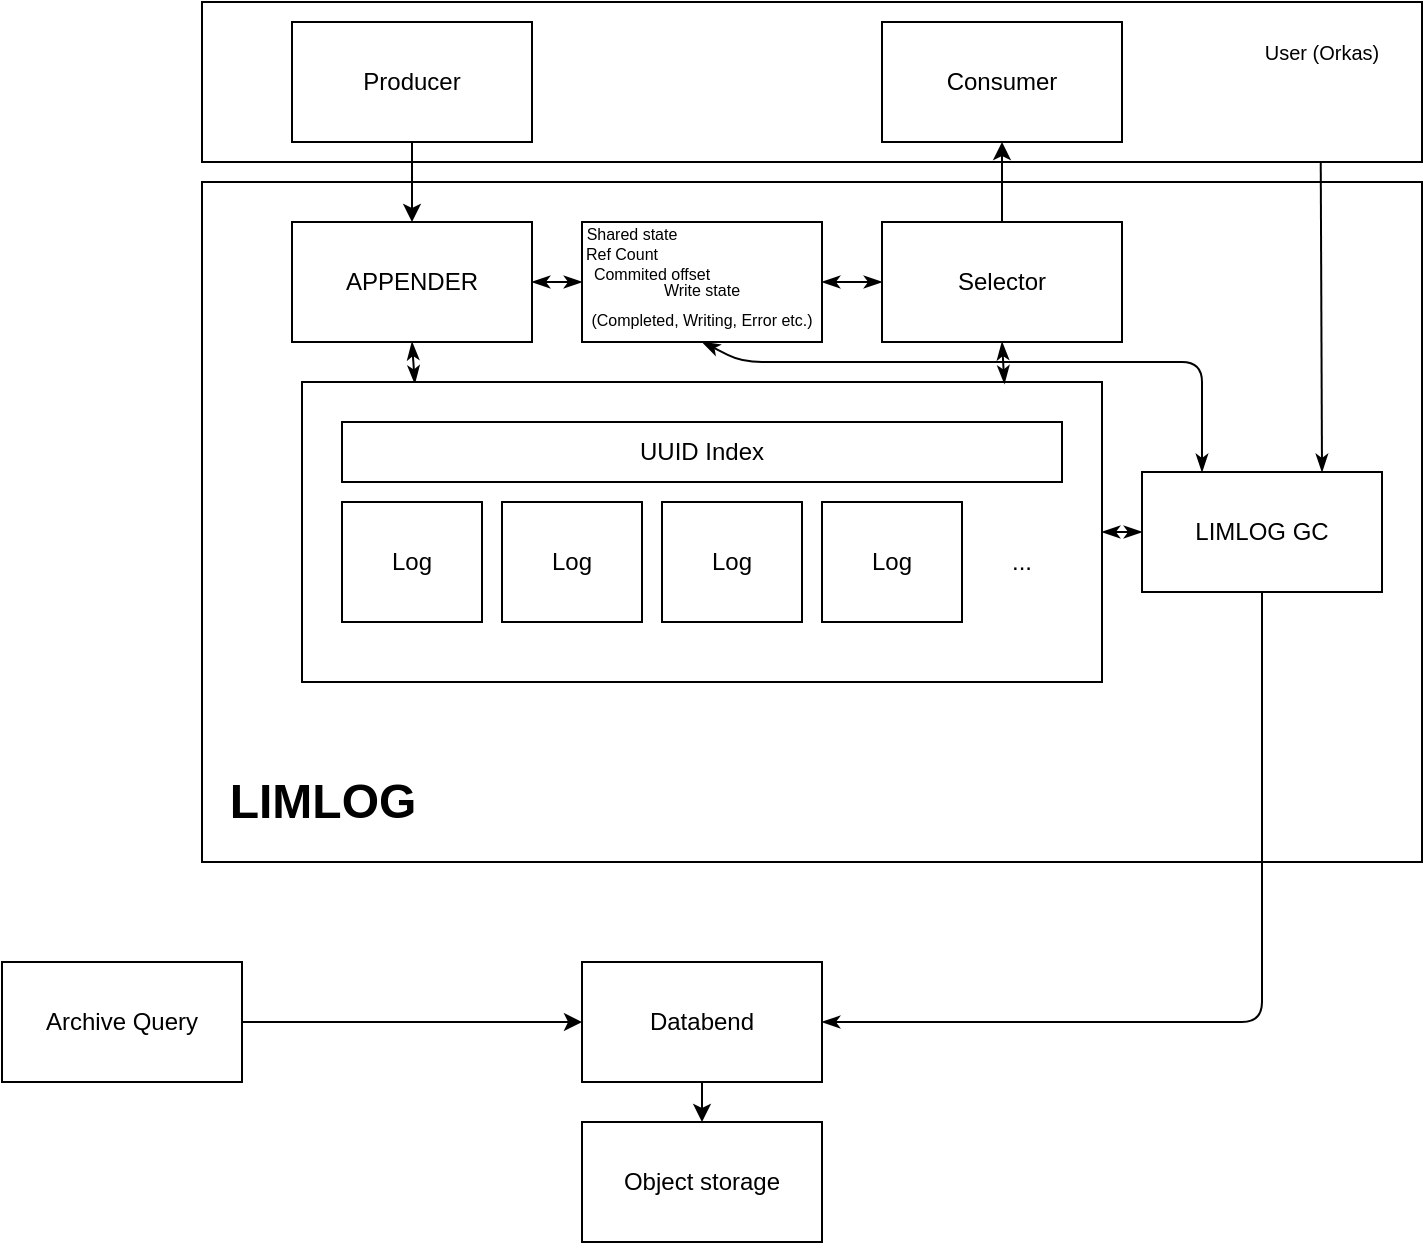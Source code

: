 <mxfile>
    <diagram id="uYy-zIBEbgbxhldHhscn" name="Page-1">
        <mxGraphModel dx="844" dy="805" grid="1" gridSize="10" guides="1" tooltips="1" connect="1" arrows="1" fold="1" page="1" pageScale="1" pageWidth="3300" pageHeight="4681" math="0" shadow="0">
            <root>
                <mxCell id="0"/>
                <mxCell id="1" parent="0"/>
                <mxCell id="56" value="" style="rounded=0;whiteSpace=wrap;html=1;" vertex="1" parent="1">
                    <mxGeometry x="180" y="40" width="610" height="80" as="geometry"/>
                </mxCell>
                <mxCell id="34" value="" style="rounded=0;whiteSpace=wrap;html=1;" parent="1" vertex="1">
                    <mxGeometry x="180" y="130" width="610" height="340" as="geometry"/>
                </mxCell>
                <mxCell id="47" style="edgeStyle=none;html=1;exitX=1;exitY=0.5;exitDx=0;exitDy=0;entryX=0;entryY=0;entryDx=0;entryDy=0;fontSize=8;startArrow=classicThin;startFill=1;endArrow=classicThin;endFill=1;" edge="1" parent="1" source="2" target="42">
                    <mxGeometry relative="1" as="geometry"/>
                </mxCell>
                <mxCell id="50" style="edgeStyle=none;html=1;exitX=0.5;exitY=1;exitDx=0;exitDy=0;entryX=0.141;entryY=0.005;entryDx=0;entryDy=0;entryPerimeter=0;fontSize=8;startArrow=classicThin;startFill=1;endArrow=classicThin;endFill=1;" edge="1" parent="1" source="2" target="5">
                    <mxGeometry relative="1" as="geometry"/>
                </mxCell>
                <mxCell id="2" value="APPENDER" style="rounded=0;whiteSpace=wrap;html=1;" parent="1" vertex="1">
                    <mxGeometry x="225" y="150" width="120" height="60" as="geometry"/>
                </mxCell>
                <mxCell id="4" style="edgeStyle=none;html=1;entryX=0.5;entryY=0;entryDx=0;entryDy=0;" parent="1" source="3" target="2" edge="1">
                    <mxGeometry relative="1" as="geometry"/>
                </mxCell>
                <mxCell id="3" value="Producer" style="rounded=0;whiteSpace=wrap;html=1;" parent="1" vertex="1">
                    <mxGeometry x="225" y="50" width="120" height="60" as="geometry"/>
                </mxCell>
                <mxCell id="5" value="" style="rounded=0;whiteSpace=wrap;html=1;" parent="1" vertex="1">
                    <mxGeometry x="230" y="230" width="400" height="150" as="geometry"/>
                </mxCell>
                <mxCell id="6" value="UUID Index" style="rounded=0;whiteSpace=wrap;html=1;" parent="1" vertex="1">
                    <mxGeometry x="250" y="250" width="360" height="30" as="geometry"/>
                </mxCell>
                <mxCell id="8" value="Log" style="rounded=0;whiteSpace=wrap;html=1;" parent="1" vertex="1">
                    <mxGeometry x="250" y="290" width="70" height="60" as="geometry"/>
                </mxCell>
                <mxCell id="9" value="Log" style="rounded=0;whiteSpace=wrap;html=1;" parent="1" vertex="1">
                    <mxGeometry x="330" y="290" width="70" height="60" as="geometry"/>
                </mxCell>
                <mxCell id="10" value="Log" style="rounded=0;whiteSpace=wrap;html=1;" parent="1" vertex="1">
                    <mxGeometry x="410" y="290" width="70" height="60" as="geometry"/>
                </mxCell>
                <mxCell id="11" value="Log" style="rounded=0;whiteSpace=wrap;html=1;" parent="1" vertex="1">
                    <mxGeometry x="490" y="290" width="70" height="60" as="geometry"/>
                </mxCell>
                <mxCell id="12" value="..." style="text;html=1;strokeColor=none;fillColor=none;align=center;verticalAlign=middle;whiteSpace=wrap;rounded=0;" parent="1" vertex="1">
                    <mxGeometry x="560" y="305" width="60" height="30" as="geometry"/>
                </mxCell>
                <mxCell id="22" style="edgeStyle=none;html=1;exitX=0.5;exitY=0;exitDx=0;exitDy=0;entryX=0.5;entryY=1;entryDx=0;entryDy=0;" parent="1" source="15" target="19" edge="1">
                    <mxGeometry relative="1" as="geometry"/>
                </mxCell>
                <mxCell id="51" style="edgeStyle=none;html=1;exitX=0.5;exitY=1;exitDx=0;exitDy=0;entryX=0.878;entryY=0.005;entryDx=0;entryDy=0;entryPerimeter=0;fontSize=8;startArrow=classicThin;startFill=1;endArrow=classicThin;endFill=1;" edge="1" parent="1" source="15" target="5">
                    <mxGeometry relative="1" as="geometry"/>
                </mxCell>
                <mxCell id="15" value="Selector" style="rounded=0;whiteSpace=wrap;html=1;" parent="1" vertex="1">
                    <mxGeometry x="520" y="150" width="120" height="60" as="geometry"/>
                </mxCell>
                <mxCell id="19" value="Consumer" style="rounded=0;whiteSpace=wrap;html=1;" parent="1" vertex="1">
                    <mxGeometry x="520" y="50" width="120" height="60" as="geometry"/>
                </mxCell>
                <mxCell id="31" style="edgeStyle=none;html=1;exitX=0.5;exitY=1;exitDx=0;exitDy=0;entryX=0.5;entryY=0;entryDx=0;entryDy=0;" parent="1" source="23" target="30" edge="1">
                    <mxGeometry relative="1" as="geometry"/>
                </mxCell>
                <mxCell id="23" value="Databend" style="rounded=0;whiteSpace=wrap;html=1;" parent="1" vertex="1">
                    <mxGeometry x="370" y="520" width="120" height="60" as="geometry"/>
                </mxCell>
                <mxCell id="54" value="" style="edgeStyle=none;html=1;fontSize=8;startArrow=classicThin;startFill=1;endArrow=classicThin;endFill=1;entryX=1;entryY=0.5;entryDx=0;entryDy=0;" edge="1" parent="1" source="24" target="5">
                    <mxGeometry relative="1" as="geometry"/>
                </mxCell>
                <mxCell id="55" style="edgeStyle=none;html=1;exitX=0.5;exitY=1;exitDx=0;exitDy=0;entryX=1;entryY=0.5;entryDx=0;entryDy=0;fontSize=8;startArrow=none;startFill=0;endArrow=classicThin;endFill=1;" edge="1" parent="1" source="24" target="23">
                    <mxGeometry relative="1" as="geometry">
                        <Array as="points">
                            <mxPoint x="710" y="550"/>
                        </Array>
                    </mxGeometry>
                </mxCell>
                <mxCell id="24" value="LIMLOG GC" style="rounded=0;whiteSpace=wrap;html=1;" parent="1" vertex="1">
                    <mxGeometry x="650" y="275" width="120" height="60" as="geometry"/>
                </mxCell>
                <mxCell id="30" value="Object storage" style="rounded=0;whiteSpace=wrap;html=1;" parent="1" vertex="1">
                    <mxGeometry x="370" y="600" width="120" height="60" as="geometry"/>
                </mxCell>
                <mxCell id="33" style="edgeStyle=none;html=1;exitX=1;exitY=0.5;exitDx=0;exitDy=0;entryX=0;entryY=0.5;entryDx=0;entryDy=0;" parent="1" target="23" edge="1">
                    <mxGeometry relative="1" as="geometry">
                        <mxPoint x="200" y="550" as="sourcePoint"/>
                    </mxGeometry>
                </mxCell>
                <mxCell id="32" value="Archive Query" style="rounded=0;whiteSpace=wrap;html=1;" parent="1" vertex="1">
                    <mxGeometry x="80" y="520" width="120" height="60" as="geometry"/>
                </mxCell>
                <mxCell id="36" value="LIMLOG" style="text;strokeColor=none;fillColor=none;html=1;fontSize=24;fontStyle=1;verticalAlign=middle;align=center;" parent="1" vertex="1">
                    <mxGeometry x="190" y="420" width="100" height="40" as="geometry"/>
                </mxCell>
                <mxCell id="48" style="edgeStyle=none;html=1;exitX=1;exitY=0;exitDx=0;exitDy=0;entryX=0;entryY=0.5;entryDx=0;entryDy=0;fontSize=8;startArrow=classicThin;startFill=1;endArrow=classicThin;endFill=1;" edge="1" parent="1" source="42" target="15">
                    <mxGeometry relative="1" as="geometry"/>
                </mxCell>
                <mxCell id="49" value="" style="group" vertex="1" connectable="0" parent="1">
                    <mxGeometry x="370" y="150" width="120" height="60" as="geometry"/>
                </mxCell>
                <mxCell id="37" value="" style="rounded=0;whiteSpace=wrap;html=1;" vertex="1" parent="49">
                    <mxGeometry width="120" height="60" as="geometry"/>
                </mxCell>
                <mxCell id="38" value="&lt;font style=&quot;font-size: 8px;&quot;&gt;Shared state&lt;/font&gt;" style="text;html=1;strokeColor=none;fillColor=none;align=center;verticalAlign=middle;whiteSpace=wrap;rounded=0;" vertex="1" parent="49">
                    <mxGeometry width="50" height="10" as="geometry"/>
                </mxCell>
                <mxCell id="39" value="&lt;span style=&quot;font-size: 8px;&quot;&gt;Ref Count&lt;/span&gt;" style="text;html=1;strokeColor=none;fillColor=none;align=center;verticalAlign=middle;whiteSpace=wrap;rounded=0;" vertex="1" parent="49">
                    <mxGeometry y="10" width="40" height="10" as="geometry"/>
                </mxCell>
                <mxCell id="41" value="&lt;span style=&quot;font-size: 8px;&quot;&gt;Commited offset&lt;/span&gt;" style="text;html=1;strokeColor=none;fillColor=none;align=center;verticalAlign=middle;whiteSpace=wrap;rounded=0;" vertex="1" parent="49">
                    <mxGeometry y="20" width="70" height="10" as="geometry"/>
                </mxCell>
                <mxCell id="42" value="&lt;span style=&quot;font-size: 8px;&quot;&gt;Write state &lt;br&gt;(Completed, Writing, Error etc.)&lt;/span&gt;" style="text;html=1;strokeColor=none;fillColor=none;align=center;verticalAlign=middle;whiteSpace=wrap;rounded=0;" vertex="1" parent="49">
                    <mxGeometry y="30" width="120" height="20" as="geometry"/>
                </mxCell>
                <mxCell id="53" style="edgeStyle=none;html=1;exitX=0.5;exitY=1;exitDx=0;exitDy=0;entryX=0.25;entryY=0;entryDx=0;entryDy=0;fontSize=8;startArrow=classicThin;startFill=1;endArrow=classicThin;endFill=1;" edge="1" parent="1" source="37" target="24">
                    <mxGeometry relative="1" as="geometry">
                        <Array as="points">
                            <mxPoint x="450" y="220"/>
                            <mxPoint x="680" y="220"/>
                        </Array>
                    </mxGeometry>
                </mxCell>
                <mxCell id="57" value="&lt;font size=&quot;1&quot;&gt;User (Orkas)&lt;/font&gt;" style="text;html=1;strokeColor=none;fillColor=none;align=center;verticalAlign=middle;whiteSpace=wrap;rounded=0;fontSize=8;" vertex="1" parent="1">
                    <mxGeometry x="710" y="50" width="60" height="30" as="geometry"/>
                </mxCell>
                <mxCell id="58" style="edgeStyle=none;html=1;exitX=0.917;exitY=1.001;exitDx=0;exitDy=0;fontSize=12;startArrow=none;startFill=0;endArrow=classicThin;endFill=1;exitPerimeter=0;entryX=0.75;entryY=0;entryDx=0;entryDy=0;" edge="1" parent="1" source="56" target="24">
                    <mxGeometry relative="1" as="geometry"/>
                </mxCell>
            </root>
        </mxGraphModel>
    </diagram>
</mxfile>
